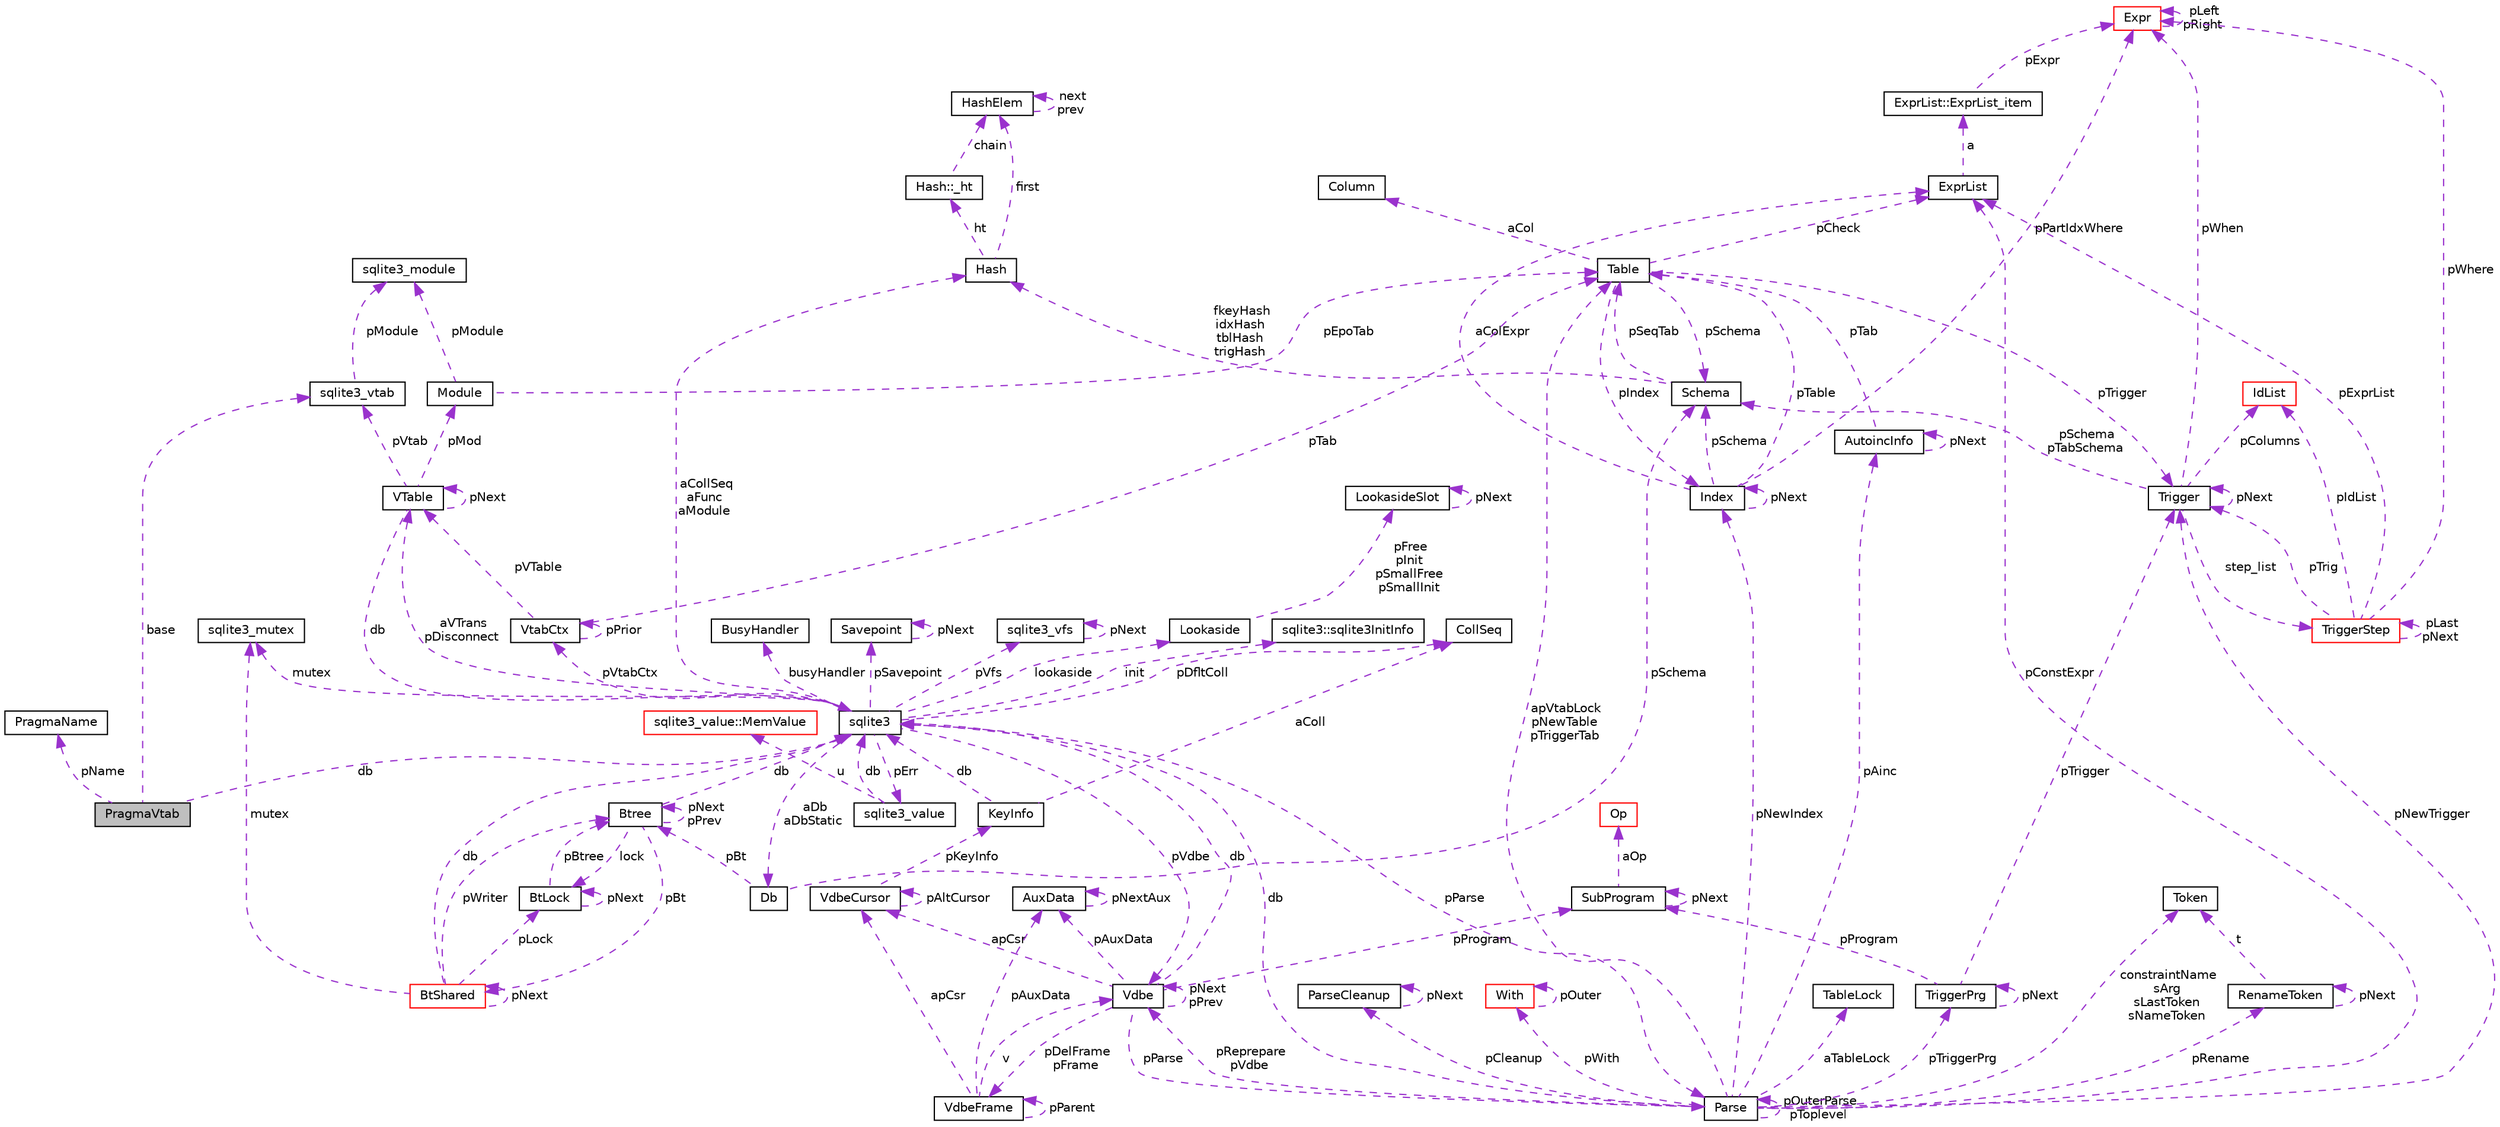 digraph "PragmaVtab"
{
 // LATEX_PDF_SIZE
  edge [fontname="Helvetica",fontsize="10",labelfontname="Helvetica",labelfontsize="10"];
  node [fontname="Helvetica",fontsize="10",shape=record];
  Node1 [label="PragmaVtab",height=0.2,width=0.4,color="black", fillcolor="grey75", style="filled", fontcolor="black",tooltip=" "];
  Node2 -> Node1 [dir="back",color="darkorchid3",fontsize="10",style="dashed",label=" base" ,fontname="Helvetica"];
  Node2 [label="sqlite3_vtab",height=0.2,width=0.4,color="black", fillcolor="white", style="filled",URL="$de/dd3/sqlite3_8h.html#d3/d12/structsqlite3__vtab",tooltip=" "];
  Node3 -> Node2 [dir="back",color="darkorchid3",fontsize="10",style="dashed",label=" pModule" ,fontname="Helvetica"];
  Node3 [label="sqlite3_module",height=0.2,width=0.4,color="black", fillcolor="white", style="filled",URL="$dd/de4/structsqlite3__module.html",tooltip=" "];
  Node4 -> Node1 [dir="back",color="darkorchid3",fontsize="10",style="dashed",label=" db" ,fontname="Helvetica"];
  Node4 [label="sqlite3",height=0.2,width=0.4,color="black", fillcolor="white", style="filled",URL="$d9/dcd/structsqlite3.html",tooltip=" "];
  Node5 -> Node4 [dir="back",color="darkorchid3",fontsize="10",style="dashed",label=" pVfs" ,fontname="Helvetica"];
  Node5 [label="sqlite3_vfs",height=0.2,width=0.4,color="black", fillcolor="white", style="filled",URL="$d3/d36/structsqlite3__vfs.html",tooltip=" "];
  Node5 -> Node5 [dir="back",color="darkorchid3",fontsize="10",style="dashed",label=" pNext" ,fontname="Helvetica"];
  Node6 -> Node4 [dir="back",color="darkorchid3",fontsize="10",style="dashed",label=" pVdbe" ,fontname="Helvetica"];
  Node6 [label="Vdbe",height=0.2,width=0.4,color="black", fillcolor="white", style="filled",URL="$db/d1b/sqlite3_8c.html#de/d53/structVdbe",tooltip=" "];
  Node4 -> Node6 [dir="back",color="darkorchid3",fontsize="10",style="dashed",label=" db" ,fontname="Helvetica"];
  Node6 -> Node6 [dir="back",color="darkorchid3",fontsize="10",style="dashed",label=" pNext\npPrev" ,fontname="Helvetica"];
  Node7 -> Node6 [dir="back",color="darkorchid3",fontsize="10",style="dashed",label=" pParse" ,fontname="Helvetica"];
  Node7 [label="Parse",height=0.2,width=0.4,color="black", fillcolor="white", style="filled",URL="$db/d1b/sqlite3_8c.html#db/dbb/structParse",tooltip=" "];
  Node4 -> Node7 [dir="back",color="darkorchid3",fontsize="10",style="dashed",label=" db" ,fontname="Helvetica"];
  Node6 -> Node7 [dir="back",color="darkorchid3",fontsize="10",style="dashed",label=" pReprepare\npVdbe" ,fontname="Helvetica"];
  Node8 -> Node7 [dir="back",color="darkorchid3",fontsize="10",style="dashed",label=" pConstExpr" ,fontname="Helvetica"];
  Node8 [label="ExprList",height=0.2,width=0.4,color="black", fillcolor="white", style="filled",URL="$db/d1b/sqlite3_8c.html#d5/d5c/structExprList",tooltip=" "];
  Node9 -> Node8 [dir="back",color="darkorchid3",fontsize="10",style="dashed",label=" a" ,fontname="Helvetica"];
  Node9 [label="ExprList::ExprList_item",height=0.2,width=0.4,color="black", fillcolor="white", style="filled",URL="$db/d1b/sqlite3_8c.html#d8/dae/structExprList_1_1ExprList__item",tooltip=" "];
  Node10 -> Node9 [dir="back",color="darkorchid3",fontsize="10",style="dashed",label=" pExpr" ,fontname="Helvetica"];
  Node10 [label="Expr",height=0.2,width=0.4,color="red", fillcolor="white", style="filled",URL="$db/d1b/sqlite3_8c.html#d4/dfb/structExpr",tooltip=" "];
  Node10 -> Node10 [dir="back",color="darkorchid3",fontsize="10",style="dashed",label=" pLeft\npRight" ,fontname="Helvetica"];
  Node34 -> Node7 [dir="back",color="darkorchid3",fontsize="10",style="dashed",label=" constraintName\nsArg\nsLastToken\nsNameToken" ,fontname="Helvetica"];
  Node34 [label="Token",height=0.2,width=0.4,color="black", fillcolor="white", style="filled",URL="$db/d1b/sqlite3_8c.html#df/dcd/structToken",tooltip=" "];
  Node35 -> Node7 [dir="back",color="darkorchid3",fontsize="10",style="dashed",label=" aTableLock" ,fontname="Helvetica"];
  Node35 [label="TableLock",height=0.2,width=0.4,color="black", fillcolor="white", style="filled",URL="$db/d1b/sqlite3_8c.html#d1/d79/structTableLock",tooltip=" "];
  Node36 -> Node7 [dir="back",color="darkorchid3",fontsize="10",style="dashed",label=" pAinc" ,fontname="Helvetica"];
  Node36 [label="AutoincInfo",height=0.2,width=0.4,color="black", fillcolor="white", style="filled",URL="$db/d1b/sqlite3_8c.html#db/d7b/structAutoincInfo",tooltip=" "];
  Node36 -> Node36 [dir="back",color="darkorchid3",fontsize="10",style="dashed",label=" pNext" ,fontname="Helvetica"];
  Node13 -> Node36 [dir="back",color="darkorchid3",fontsize="10",style="dashed",label=" pTab" ,fontname="Helvetica"];
  Node13 [label="Table",height=0.2,width=0.4,color="black", fillcolor="white", style="filled",URL="$db/d1b/sqlite3_8c.html#dc/dcb/structTable",tooltip=" "];
  Node14 -> Node13 [dir="back",color="darkorchid3",fontsize="10",style="dashed",label=" aCol" ,fontname="Helvetica"];
  Node14 [label="Column",height=0.2,width=0.4,color="black", fillcolor="white", style="filled",URL="$db/d1b/sqlite3_8c.html#dc/dc1/structColumn",tooltip=" "];
  Node15 -> Node13 [dir="back",color="darkorchid3",fontsize="10",style="dashed",label=" pIndex" ,fontname="Helvetica"];
  Node15 [label="Index",height=0.2,width=0.4,color="black", fillcolor="white", style="filled",URL="$db/d1b/sqlite3_8c.html#df/d86/structIndex",tooltip=" "];
  Node13 -> Node15 [dir="back",color="darkorchid3",fontsize="10",style="dashed",label=" pTable" ,fontname="Helvetica"];
  Node15 -> Node15 [dir="back",color="darkorchid3",fontsize="10",style="dashed",label=" pNext" ,fontname="Helvetica"];
  Node16 -> Node15 [dir="back",color="darkorchid3",fontsize="10",style="dashed",label=" pSchema" ,fontname="Helvetica"];
  Node16 [label="Schema",height=0.2,width=0.4,color="black", fillcolor="white", style="filled",URL="$db/d1b/sqlite3_8c.html#d8/db0/structSchema",tooltip=" "];
  Node17 -> Node16 [dir="back",color="darkorchid3",fontsize="10",style="dashed",label=" fkeyHash\nidxHash\ntblHash\ntrigHash" ,fontname="Helvetica"];
  Node17 [label="Hash",height=0.2,width=0.4,color="black", fillcolor="white", style="filled",URL="$db/d1b/sqlite3_8c.html#d1/dbe/structHash",tooltip=" "];
  Node18 -> Node17 [dir="back",color="darkorchid3",fontsize="10",style="dashed",label=" first" ,fontname="Helvetica"];
  Node18 [label="HashElem",height=0.2,width=0.4,color="black", fillcolor="white", style="filled",URL="$db/d1b/sqlite3_8c.html#da/d21/structHashElem",tooltip=" "];
  Node18 -> Node18 [dir="back",color="darkorchid3",fontsize="10",style="dashed",label=" next\nprev" ,fontname="Helvetica"];
  Node19 -> Node17 [dir="back",color="darkorchid3",fontsize="10",style="dashed",label=" ht" ,fontname="Helvetica"];
  Node19 [label="Hash::_ht",height=0.2,width=0.4,color="black", fillcolor="white", style="filled",URL="$db/d1b/sqlite3_8c.html#d7/d1f/structHash_1_1__ht",tooltip=" "];
  Node18 -> Node19 [dir="back",color="darkorchid3",fontsize="10",style="dashed",label=" chain" ,fontname="Helvetica"];
  Node13 -> Node16 [dir="back",color="darkorchid3",fontsize="10",style="dashed",label=" pSeqTab" ,fontname="Helvetica"];
  Node10 -> Node15 [dir="back",color="darkorchid3",fontsize="10",style="dashed",label=" pPartIdxWhere" ,fontname="Helvetica"];
  Node8 -> Node15 [dir="back",color="darkorchid3",fontsize="10",style="dashed",label=" aColExpr" ,fontname="Helvetica"];
  Node8 -> Node13 [dir="back",color="darkorchid3",fontsize="10",style="dashed",label=" pCheck" ,fontname="Helvetica"];
  Node20 -> Node13 [dir="back",color="darkorchid3",fontsize="10",style="dashed",label=" pTrigger" ,fontname="Helvetica"];
  Node20 [label="Trigger",height=0.2,width=0.4,color="black", fillcolor="white", style="filled",URL="$db/d1b/sqlite3_8c.html#dc/d15/structTrigger",tooltip=" "];
  Node10 -> Node20 [dir="back",color="darkorchid3",fontsize="10",style="dashed",label=" pWhen" ,fontname="Helvetica"];
  Node21 -> Node20 [dir="back",color="darkorchid3",fontsize="10",style="dashed",label=" pColumns" ,fontname="Helvetica"];
  Node21 [label="IdList",height=0.2,width=0.4,color="red", fillcolor="white", style="filled",URL="$db/d1b/sqlite3_8c.html#da/d69/structIdList",tooltip=" "];
  Node16 -> Node20 [dir="back",color="darkorchid3",fontsize="10",style="dashed",label=" pSchema\npTabSchema" ,fontname="Helvetica"];
  Node23 -> Node20 [dir="back",color="darkorchid3",fontsize="10",style="dashed",label=" step_list" ,fontname="Helvetica"];
  Node23 [label="TriggerStep",height=0.2,width=0.4,color="red", fillcolor="white", style="filled",URL="$db/d1b/sqlite3_8c.html#d5/da5/structTriggerStep",tooltip=" "];
  Node20 -> Node23 [dir="back",color="darkorchid3",fontsize="10",style="dashed",label=" pTrig" ,fontname="Helvetica"];
  Node10 -> Node23 [dir="back",color="darkorchid3",fontsize="10",style="dashed",label=" pWhere" ,fontname="Helvetica"];
  Node8 -> Node23 [dir="back",color="darkorchid3",fontsize="10",style="dashed",label=" pExprList" ,fontname="Helvetica"];
  Node21 -> Node23 [dir="back",color="darkorchid3",fontsize="10",style="dashed",label=" pIdList" ,fontname="Helvetica"];
  Node23 -> Node23 [dir="back",color="darkorchid3",fontsize="10",style="dashed",label=" pLast\npNext" ,fontname="Helvetica"];
  Node20 -> Node20 [dir="back",color="darkorchid3",fontsize="10",style="dashed",label=" pNext" ,fontname="Helvetica"];
  Node16 -> Node13 [dir="back",color="darkorchid3",fontsize="10",style="dashed",label=" pSchema" ,fontname="Helvetica"];
  Node7 -> Node7 [dir="back",color="darkorchid3",fontsize="10",style="dashed",label=" pOuterParse\npToplevel" ,fontname="Helvetica"];
  Node13 -> Node7 [dir="back",color="darkorchid3",fontsize="10",style="dashed",label=" apVtabLock\npNewTable\npTriggerTab" ,fontname="Helvetica"];
  Node37 -> Node7 [dir="back",color="darkorchid3",fontsize="10",style="dashed",label=" pTriggerPrg" ,fontname="Helvetica"];
  Node37 [label="TriggerPrg",height=0.2,width=0.4,color="black", fillcolor="white", style="filled",URL="$db/d1b/sqlite3_8c.html#d9/d62/structTriggerPrg",tooltip=" "];
  Node20 -> Node37 [dir="back",color="darkorchid3",fontsize="10",style="dashed",label=" pTrigger" ,fontname="Helvetica"];
  Node37 -> Node37 [dir="back",color="darkorchid3",fontsize="10",style="dashed",label=" pNext" ,fontname="Helvetica"];
  Node38 -> Node37 [dir="back",color="darkorchid3",fontsize="10",style="dashed",label=" pProgram" ,fontname="Helvetica"];
  Node38 [label="SubProgram",height=0.2,width=0.4,color="black", fillcolor="white", style="filled",URL="$db/d1b/sqlite3_8c.html#de/d7a/structSubProgram",tooltip=" "];
  Node39 -> Node38 [dir="back",color="darkorchid3",fontsize="10",style="dashed",label=" aOp" ,fontname="Helvetica"];
  Node39 [label="Op",height=0.2,width=0.4,color="red", fillcolor="white", style="filled",URL="$db/d1b/sqlite3_8c.html#d5/d1d/structVdbeOp",tooltip=" "];
  Node38 -> Node38 [dir="back",color="darkorchid3",fontsize="10",style="dashed",label=" pNext" ,fontname="Helvetica"];
  Node48 -> Node7 [dir="back",color="darkorchid3",fontsize="10",style="dashed",label=" pCleanup" ,fontname="Helvetica"];
  Node48 [label="ParseCleanup",height=0.2,width=0.4,color="black", fillcolor="white", style="filled",URL="$de/d52/structParseCleanup.html",tooltip=" "];
  Node48 -> Node48 [dir="back",color="darkorchid3",fontsize="10",style="dashed",label=" pNext" ,fontname="Helvetica"];
  Node15 -> Node7 [dir="back",color="darkorchid3",fontsize="10",style="dashed",label=" pNewIndex" ,fontname="Helvetica"];
  Node20 -> Node7 [dir="back",color="darkorchid3",fontsize="10",style="dashed",label=" pNewTrigger" ,fontname="Helvetica"];
  Node27 -> Node7 [dir="back",color="darkorchid3",fontsize="10",style="dashed",label=" pWith" ,fontname="Helvetica"];
  Node27 [label="With",height=0.2,width=0.4,color="red", fillcolor="white", style="filled",URL="$db/d1b/sqlite3_8c.html#df/d70/structWith",tooltip=" "];
  Node27 -> Node27 [dir="back",color="darkorchid3",fontsize="10",style="dashed",label=" pOuter" ,fontname="Helvetica"];
  Node49 -> Node7 [dir="back",color="darkorchid3",fontsize="10",style="dashed",label=" pRename" ,fontname="Helvetica"];
  Node49 [label="RenameToken",height=0.2,width=0.4,color="black", fillcolor="white", style="filled",URL="$db/d1b/sqlite3_8c.html#d7/db5/structRenameToken",tooltip=" "];
  Node34 -> Node49 [dir="back",color="darkorchid3",fontsize="10",style="dashed",label=" t" ,fontname="Helvetica"];
  Node49 -> Node49 [dir="back",color="darkorchid3",fontsize="10",style="dashed",label=" pNext" ,fontname="Helvetica"];
  Node50 -> Node6 [dir="back",color="darkorchid3",fontsize="10",style="dashed",label=" apCsr" ,fontname="Helvetica"];
  Node50 [label="VdbeCursor",height=0.2,width=0.4,color="black", fillcolor="white", style="filled",URL="$db/d1b/sqlite3_8c.html#d0/dd5/structVdbeCursor",tooltip=" "];
  Node50 -> Node50 [dir="back",color="darkorchid3",fontsize="10",style="dashed",label=" pAltCursor" ,fontname="Helvetica"];
  Node47 -> Node50 [dir="back",color="darkorchid3",fontsize="10",style="dashed",label=" pKeyInfo" ,fontname="Helvetica"];
  Node47 [label="KeyInfo",height=0.2,width=0.4,color="black", fillcolor="white", style="filled",URL="$db/d1b/sqlite3_8c.html#d2/d51/structKeyInfo",tooltip=" "];
  Node4 -> Node47 [dir="back",color="darkorchid3",fontsize="10",style="dashed",label=" db" ,fontname="Helvetica"];
  Node44 -> Node47 [dir="back",color="darkorchid3",fontsize="10",style="dashed",label=" aColl" ,fontname="Helvetica"];
  Node44 [label="CollSeq",height=0.2,width=0.4,color="black", fillcolor="white", style="filled",URL="$d1/d4e/structCollSeq.html",tooltip=" "];
  Node51 -> Node6 [dir="back",color="darkorchid3",fontsize="10",style="dashed",label=" pDelFrame\npFrame" ,fontname="Helvetica"];
  Node51 [label="VdbeFrame",height=0.2,width=0.4,color="black", fillcolor="white", style="filled",URL="$db/d1b/sqlite3_8c.html#df/db1/structVdbeFrame",tooltip=" "];
  Node6 -> Node51 [dir="back",color="darkorchid3",fontsize="10",style="dashed",label=" v" ,fontname="Helvetica"];
  Node51 -> Node51 [dir="back",color="darkorchid3",fontsize="10",style="dashed",label=" pParent" ,fontname="Helvetica"];
  Node50 -> Node51 [dir="back",color="darkorchid3",fontsize="10",style="dashed",label=" apCsr" ,fontname="Helvetica"];
  Node52 -> Node51 [dir="back",color="darkorchid3",fontsize="10",style="dashed",label=" pAuxData" ,fontname="Helvetica"];
  Node52 [label="AuxData",height=0.2,width=0.4,color="black", fillcolor="white", style="filled",URL="$d7/d4c/structAuxData.html",tooltip=" "];
  Node52 -> Node52 [dir="back",color="darkorchid3",fontsize="10",style="dashed",label=" pNextAux" ,fontname="Helvetica"];
  Node38 -> Node6 [dir="back",color="darkorchid3",fontsize="10",style="dashed",label=" pProgram" ,fontname="Helvetica"];
  Node52 -> Node6 [dir="back",color="darkorchid3",fontsize="10",style="dashed",label=" pAuxData" ,fontname="Helvetica"];
  Node44 -> Node4 [dir="back",color="darkorchid3",fontsize="10",style="dashed",label=" pDfltColl" ,fontname="Helvetica"];
  Node53 -> Node4 [dir="back",color="darkorchid3",fontsize="10",style="dashed",label=" mutex" ,fontname="Helvetica"];
  Node53 [label="sqlite3_mutex",height=0.2,width=0.4,color="black", fillcolor="white", style="filled",URL="$db/d1b/sqlite3_8c.html#d5/d3c/structsqlite3__mutex",tooltip=" "];
  Node54 -> Node4 [dir="back",color="darkorchid3",fontsize="10",style="dashed",label=" aDb\naDbStatic" ,fontname="Helvetica"];
  Node54 [label="Db",height=0.2,width=0.4,color="black", fillcolor="white", style="filled",URL="$db/d1b/sqlite3_8c.html#d2/d6b/structDb",tooltip=" "];
  Node55 -> Node54 [dir="back",color="darkorchid3",fontsize="10",style="dashed",label=" pBt" ,fontname="Helvetica"];
  Node55 [label="Btree",height=0.2,width=0.4,color="black", fillcolor="white", style="filled",URL="$db/d1b/sqlite3_8c.html#dd/db3/structBtree",tooltip=" "];
  Node4 -> Node55 [dir="back",color="darkorchid3",fontsize="10",style="dashed",label=" db" ,fontname="Helvetica"];
  Node56 -> Node55 [dir="back",color="darkorchid3",fontsize="10",style="dashed",label=" pBt" ,fontname="Helvetica"];
  Node56 [label="BtShared",height=0.2,width=0.4,color="red", fillcolor="white", style="filled",URL="$d4/da0/structBtShared.html",tooltip=" "];
  Node4 -> Node56 [dir="back",color="darkorchid3",fontsize="10",style="dashed",label=" db" ,fontname="Helvetica"];
  Node53 -> Node56 [dir="back",color="darkorchid3",fontsize="10",style="dashed",label=" mutex" ,fontname="Helvetica"];
  Node56 -> Node56 [dir="back",color="darkorchid3",fontsize="10",style="dashed",label=" pNext" ,fontname="Helvetica"];
  Node71 -> Node56 [dir="back",color="darkorchid3",fontsize="10",style="dashed",label=" pLock" ,fontname="Helvetica"];
  Node71 [label="BtLock",height=0.2,width=0.4,color="black", fillcolor="white", style="filled",URL="$db/d1b/sqlite3_8c.html#db/dc1/structBtLock",tooltip=" "];
  Node55 -> Node71 [dir="back",color="darkorchid3",fontsize="10",style="dashed",label=" pBtree" ,fontname="Helvetica"];
  Node71 -> Node71 [dir="back",color="darkorchid3",fontsize="10",style="dashed",label=" pNext" ,fontname="Helvetica"];
  Node55 -> Node56 [dir="back",color="darkorchid3",fontsize="10",style="dashed",label=" pWriter" ,fontname="Helvetica"];
  Node55 -> Node55 [dir="back",color="darkorchid3",fontsize="10",style="dashed",label=" pNext\npPrev" ,fontname="Helvetica"];
  Node71 -> Node55 [dir="back",color="darkorchid3",fontsize="10",style="dashed",label=" lock" ,fontname="Helvetica"];
  Node16 -> Node54 [dir="back",color="darkorchid3",fontsize="10",style="dashed",label=" pSchema" ,fontname="Helvetica"];
  Node72 -> Node4 [dir="back",color="darkorchid3",fontsize="10",style="dashed",label=" init" ,fontname="Helvetica"];
  Node72 [label="sqlite3::sqlite3InitInfo",height=0.2,width=0.4,color="black", fillcolor="white", style="filled",URL="$d9/dcd/structsqlite3.html#df/d52/structsqlite3_1_1sqlite3InitInfo",tooltip=" "];
  Node7 -> Node4 [dir="back",color="darkorchid3",fontsize="10",style="dashed",label=" pParse" ,fontname="Helvetica"];
  Node42 -> Node4 [dir="back",color="darkorchid3",fontsize="10",style="dashed",label=" pErr" ,fontname="Helvetica"];
  Node42 [label="sqlite3_value",height=0.2,width=0.4,color="black", fillcolor="white", style="filled",URL="$d0/d9c/structsqlite3__value.html",tooltip=" "];
  Node43 -> Node42 [dir="back",color="darkorchid3",fontsize="10",style="dashed",label=" u" ,fontname="Helvetica"];
  Node43 [label="sqlite3_value::MemValue",height=0.2,width=0.4,color="red", fillcolor="white", style="filled",URL="$d0/d9c/structsqlite3__value.html#d5/da9/unionsqlite3__value_1_1MemValue",tooltip=" "];
  Node4 -> Node42 [dir="back",color="darkorchid3",fontsize="10",style="dashed",label=" db" ,fontname="Helvetica"];
  Node73 -> Node4 [dir="back",color="darkorchid3",fontsize="10",style="dashed",label=" lookaside" ,fontname="Helvetica"];
  Node73 [label="Lookaside",height=0.2,width=0.4,color="black", fillcolor="white", style="filled",URL="$db/d1b/sqlite3_8c.html#d9/d54/structLookaside",tooltip=" "];
  Node74 -> Node73 [dir="back",color="darkorchid3",fontsize="10",style="dashed",label=" pFree\npInit\npSmallFree\npSmallInit" ,fontname="Helvetica"];
  Node74 [label="LookasideSlot",height=0.2,width=0.4,color="black", fillcolor="white", style="filled",URL="$db/d1b/sqlite3_8c.html#d1/de0/structLookasideSlot",tooltip=" "];
  Node74 -> Node74 [dir="back",color="darkorchid3",fontsize="10",style="dashed",label=" pNext" ,fontname="Helvetica"];
  Node17 -> Node4 [dir="back",color="darkorchid3",fontsize="10",style="dashed",label=" aCollSeq\naFunc\naModule" ,fontname="Helvetica"];
  Node75 -> Node4 [dir="back",color="darkorchid3",fontsize="10",style="dashed",label=" pVtabCtx" ,fontname="Helvetica"];
  Node75 [label="VtabCtx",height=0.2,width=0.4,color="black", fillcolor="white", style="filled",URL="$db/d1b/sqlite3_8c.html#d3/d4f/structVtabCtx",tooltip=" "];
  Node45 -> Node75 [dir="back",color="darkorchid3",fontsize="10",style="dashed",label=" pVTable" ,fontname="Helvetica"];
  Node45 [label="VTable",height=0.2,width=0.4,color="black", fillcolor="white", style="filled",URL="$db/d1b/sqlite3_8c.html#d9/dde/structVTable",tooltip=" "];
  Node4 -> Node45 [dir="back",color="darkorchid3",fontsize="10",style="dashed",label=" db" ,fontname="Helvetica"];
  Node46 -> Node45 [dir="back",color="darkorchid3",fontsize="10",style="dashed",label=" pMod" ,fontname="Helvetica"];
  Node46 [label="Module",height=0.2,width=0.4,color="black", fillcolor="white", style="filled",URL="$d0/dc5/structModule.html",tooltip=" "];
  Node3 -> Node46 [dir="back",color="darkorchid3",fontsize="10",style="dashed",label=" pModule" ,fontname="Helvetica"];
  Node13 -> Node46 [dir="back",color="darkorchid3",fontsize="10",style="dashed",label=" pEpoTab" ,fontname="Helvetica"];
  Node2 -> Node45 [dir="back",color="darkorchid3",fontsize="10",style="dashed",label=" pVtab" ,fontname="Helvetica"];
  Node45 -> Node45 [dir="back",color="darkorchid3",fontsize="10",style="dashed",label=" pNext" ,fontname="Helvetica"];
  Node13 -> Node75 [dir="back",color="darkorchid3",fontsize="10",style="dashed",label=" pTab" ,fontname="Helvetica"];
  Node75 -> Node75 [dir="back",color="darkorchid3",fontsize="10",style="dashed",label=" pPrior" ,fontname="Helvetica"];
  Node45 -> Node4 [dir="back",color="darkorchid3",fontsize="10",style="dashed",label=" aVTrans\npDisconnect" ,fontname="Helvetica"];
  Node76 -> Node4 [dir="back",color="darkorchid3",fontsize="10",style="dashed",label=" busyHandler" ,fontname="Helvetica"];
  Node76 [label="BusyHandler",height=0.2,width=0.4,color="black", fillcolor="white", style="filled",URL="$dc/d2e/structBusyHandler.html",tooltip=" "];
  Node77 -> Node4 [dir="back",color="darkorchid3",fontsize="10",style="dashed",label=" pSavepoint" ,fontname="Helvetica"];
  Node77 [label="Savepoint",height=0.2,width=0.4,color="black", fillcolor="white", style="filled",URL="$db/d1b/sqlite3_8c.html#d3/d2f/structSavepoint",tooltip=" "];
  Node77 -> Node77 [dir="back",color="darkorchid3",fontsize="10",style="dashed",label=" pNext" ,fontname="Helvetica"];
  Node78 -> Node1 [dir="back",color="darkorchid3",fontsize="10",style="dashed",label=" pName" ,fontname="Helvetica"];
  Node78 [label="PragmaName",height=0.2,width=0.4,color="black", fillcolor="white", style="filled",URL="$db/d1b/sqlite3_8c.html#d0/da9/structPragmaName",tooltip=" "];
}
